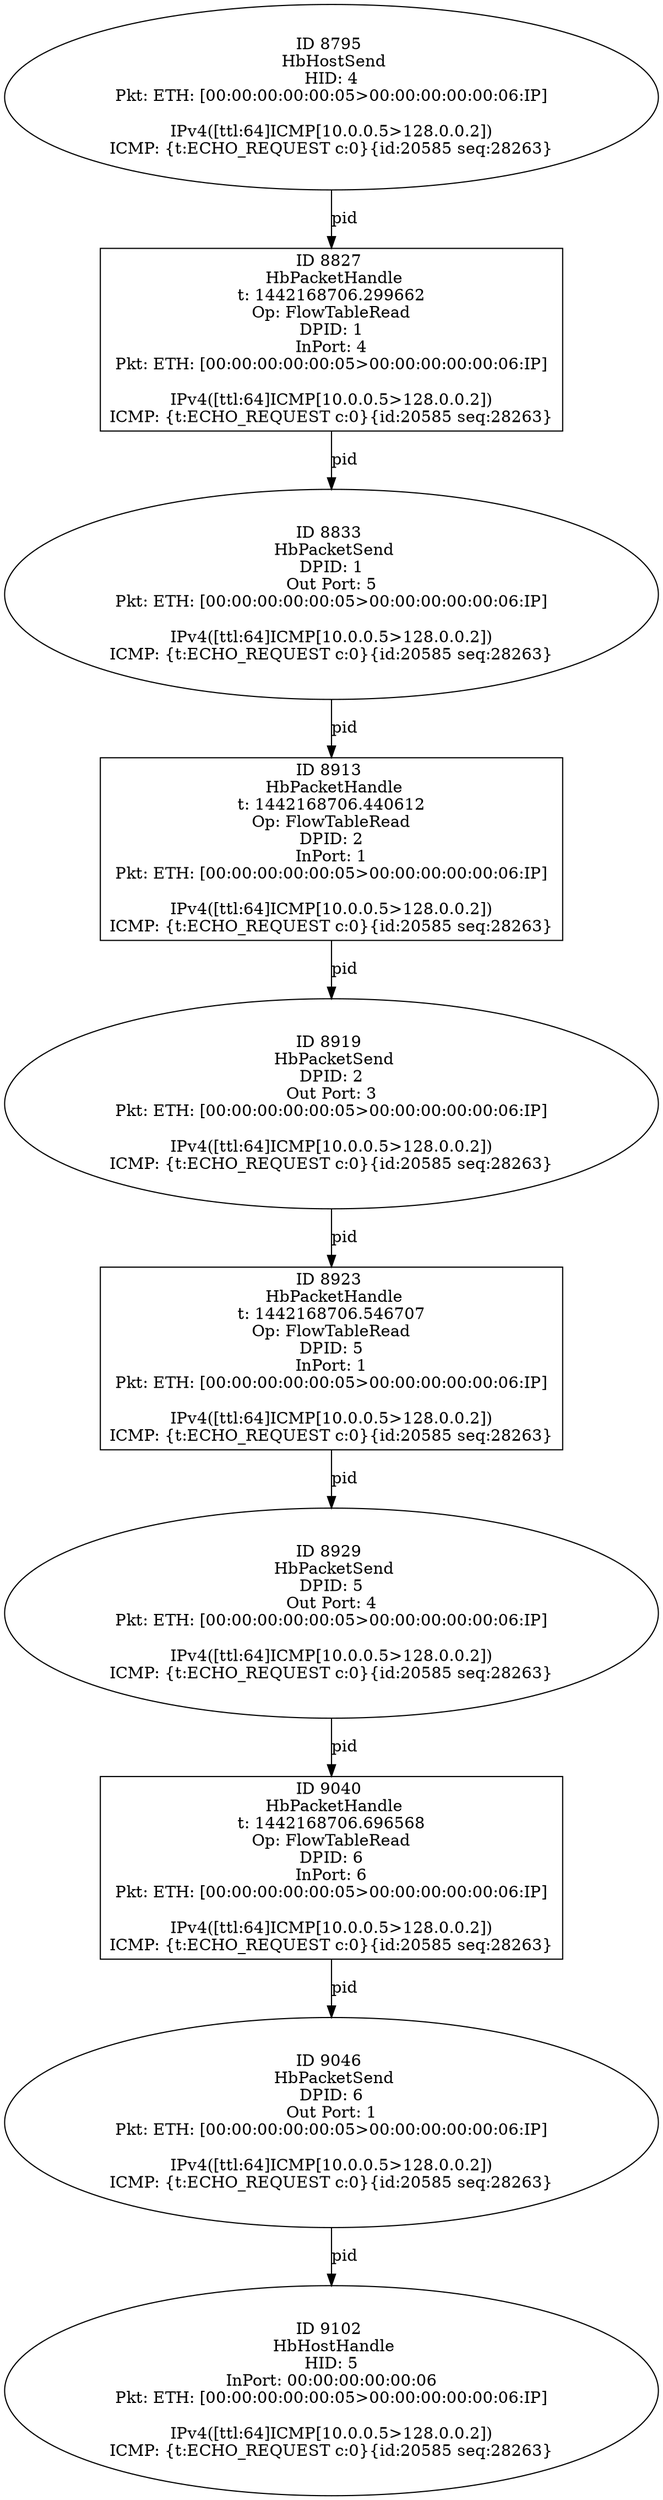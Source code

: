 strict digraph G {
9040 [shape=box, event=<hb_events.HbPacketHandle object at 0x108b73a50>, label="ID 9040 
 HbPacketHandle
t: 1442168706.696568
Op: FlowTableRead
DPID: 6
InPort: 6
Pkt: ETH: [00:00:00:00:00:05>00:00:00:00:00:06:IP]

IPv4([ttl:64]ICMP[10.0.0.5>128.0.0.2])
ICMP: {t:ECHO_REQUEST c:0}{id:20585 seq:28263}"];
8833 [shape=oval, event=<hb_events.HbPacketSend object at 0x108abad50>, label="ID 8833 
 HbPacketSend
DPID: 1
Out Port: 5
Pkt: ETH: [00:00:00:00:00:05>00:00:00:00:00:06:IP]

IPv4([ttl:64]ICMP[10.0.0.5>128.0.0.2])
ICMP: {t:ECHO_REQUEST c:0}{id:20585 seq:28263}"];
8923 [shape=box, event=<hb_events.HbPacketHandle object at 0x108b10290>, label="ID 8923 
 HbPacketHandle
t: 1442168706.546707
Op: FlowTableRead
DPID: 5
InPort: 1
Pkt: ETH: [00:00:00:00:00:05>00:00:00:00:00:06:IP]

IPv4([ttl:64]ICMP[10.0.0.5>128.0.0.2])
ICMP: {t:ECHO_REQUEST c:0}{id:20585 seq:28263}"];
8929 [shape=oval, event=<hb_events.HbPacketSend object at 0x108b17e10>, label="ID 8929 
 HbPacketSend
DPID: 5
Out Port: 4
Pkt: ETH: [00:00:00:00:00:05>00:00:00:00:00:06:IP]

IPv4([ttl:64]ICMP[10.0.0.5>128.0.0.2])
ICMP: {t:ECHO_REQUEST c:0}{id:20585 seq:28263}"];
9102 [shape=oval, event=<hb_events.HbHostHandle object at 0x108ba5b10>, label="ID 9102 
 HbHostHandle
HID: 5
InPort: 00:00:00:00:00:06
Pkt: ETH: [00:00:00:00:00:05>00:00:00:00:00:06:IP]

IPv4([ttl:64]ICMP[10.0.0.5>128.0.0.2])
ICMP: {t:ECHO_REQUEST c:0}{id:20585 seq:28263}"];
8913 [shape=box, event=<hb_events.HbPacketHandle object at 0x108b0af90>, label="ID 8913 
 HbPacketHandle
t: 1442168706.440612
Op: FlowTableRead
DPID: 2
InPort: 1
Pkt: ETH: [00:00:00:00:00:05>00:00:00:00:00:06:IP]

IPv4([ttl:64]ICMP[10.0.0.5>128.0.0.2])
ICMP: {t:ECHO_REQUEST c:0}{id:20585 seq:28263}"];
9046 [shape=oval, event=<hb_events.HbPacketSend object at 0x108b73e90>, label="ID 9046 
 HbPacketSend
DPID: 6
Out Port: 1
Pkt: ETH: [00:00:00:00:00:05>00:00:00:00:00:06:IP]

IPv4([ttl:64]ICMP[10.0.0.5>128.0.0.2])
ICMP: {t:ECHO_REQUEST c:0}{id:20585 seq:28263}"];
8919 [shape=oval, event=<hb_events.HbPacketSend object at 0x108b02ad0>, label="ID 8919 
 HbPacketSend
DPID: 2
Out Port: 3
Pkt: ETH: [00:00:00:00:00:05>00:00:00:00:00:06:IP]

IPv4([ttl:64]ICMP[10.0.0.5>128.0.0.2])
ICMP: {t:ECHO_REQUEST c:0}{id:20585 seq:28263}"];
8795 [shape=oval, event=<hb_events.HbHostSend object at 0x108a9e810>, label="ID 8795 
 HbHostSend
HID: 4
Pkt: ETH: [00:00:00:00:00:05>00:00:00:00:00:06:IP]

IPv4([ttl:64]ICMP[10.0.0.5>128.0.0.2])
ICMP: {t:ECHO_REQUEST c:0}{id:20585 seq:28263}"];
8827 [shape=box, event=<hb_events.HbPacketHandle object at 0x108aba910>, label="ID 8827 
 HbPacketHandle
t: 1442168706.299662
Op: FlowTableRead
DPID: 1
InPort: 4
Pkt: ETH: [00:00:00:00:00:05>00:00:00:00:00:06:IP]

IPv4([ttl:64]ICMP[10.0.0.5>128.0.0.2])
ICMP: {t:ECHO_REQUEST c:0}{id:20585 seq:28263}"];
8833 -> 8913  [rel=pid, label=pid];
8929 -> 9040  [rel=pid, label=pid];
9040 -> 9046  [rel=pid, label=pid];
8913 -> 8919  [rel=pid, label=pid];
8795 -> 8827  [rel=pid, label=pid];
9046 -> 9102  [rel=pid, label=pid];
8919 -> 8923  [rel=pid, label=pid];
8827 -> 8833  [rel=pid, label=pid];
8923 -> 8929  [rel=pid, label=pid];
}
